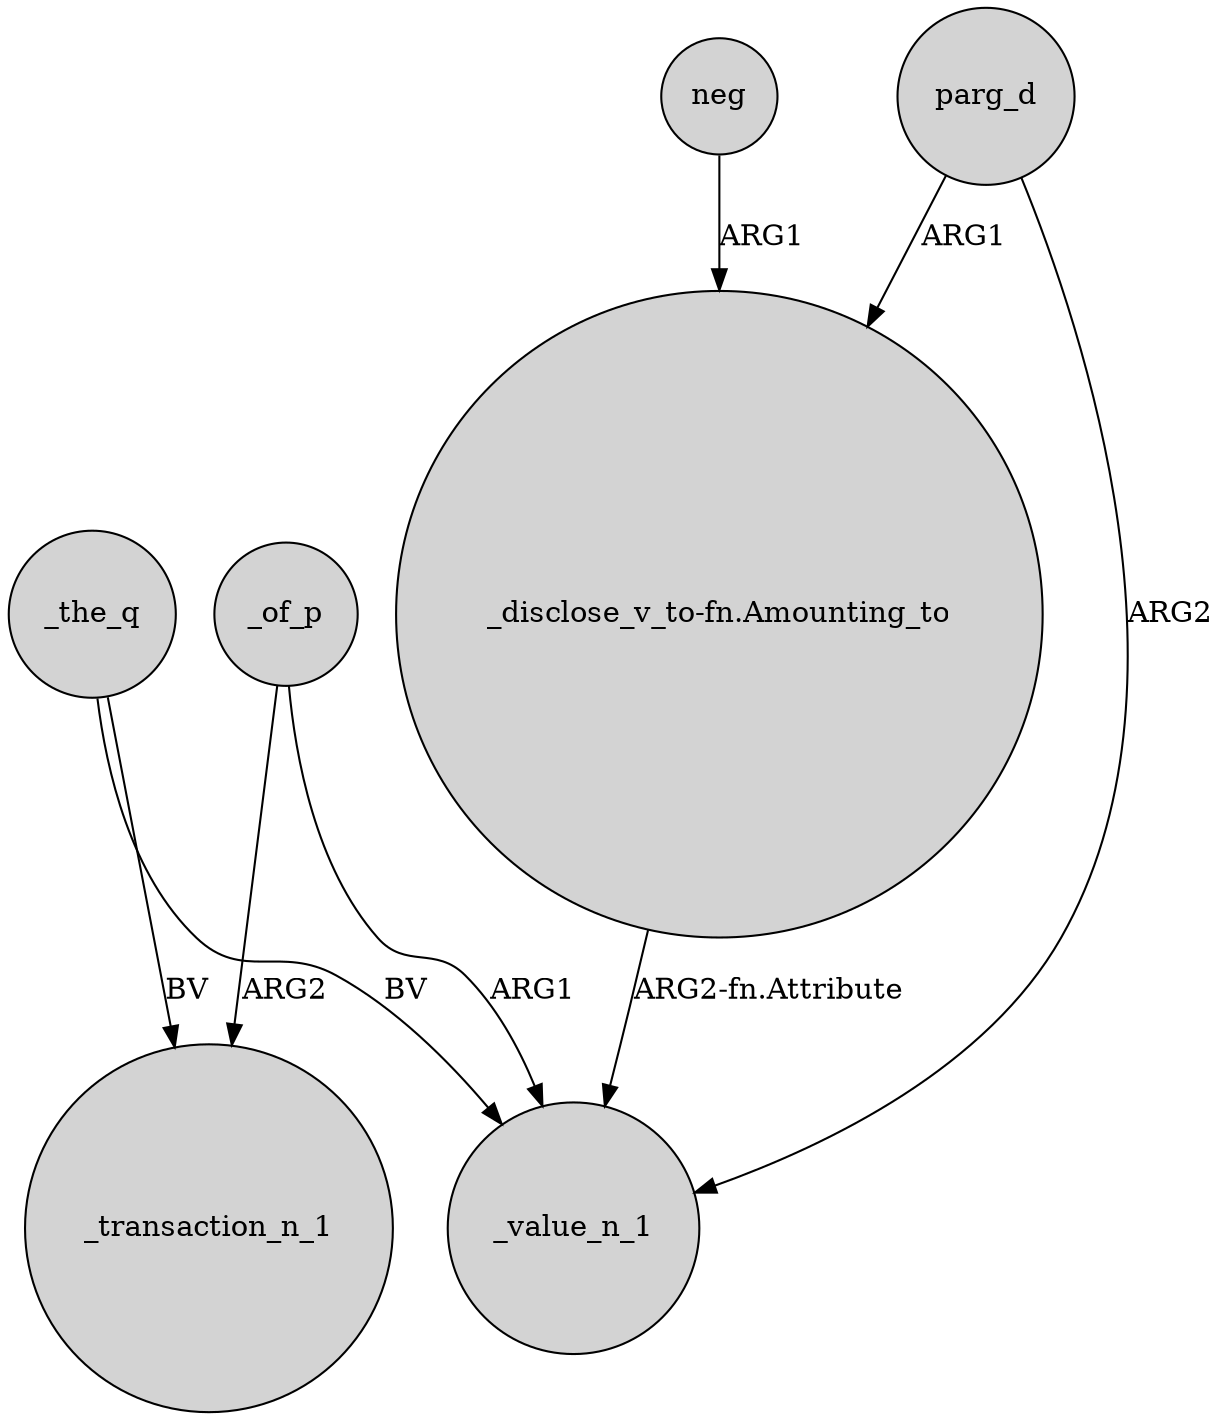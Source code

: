 digraph {
	node [shape=circle style=filled]
	_of_p -> _transaction_n_1 [label=ARG2]
	parg_d -> _value_n_1 [label=ARG2]
	"_disclose_v_to-fn.Amounting_to" -> _value_n_1 [label="ARG2-fn.Attribute"]
	_the_q -> _value_n_1 [label=BV]
	parg_d -> "_disclose_v_to-fn.Amounting_to" [label=ARG1]
	_of_p -> _value_n_1 [label=ARG1]
	_the_q -> _transaction_n_1 [label=BV]
	neg -> "_disclose_v_to-fn.Amounting_to" [label=ARG1]
}
